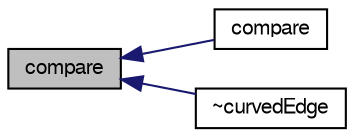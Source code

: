 digraph "compare"
{
  bgcolor="transparent";
  edge [fontname="FreeSans",fontsize="10",labelfontname="FreeSans",labelfontsize="10"];
  node [fontname="FreeSans",fontsize="10",shape=record];
  rankdir="LR";
  Node195 [label="compare",height=0.2,width=0.4,color="black", fillcolor="grey75", style="filled", fontcolor="black"];
  Node195 -> Node196 [dir="back",color="midnightblue",fontsize="10",style="solid",fontname="FreeSans"];
  Node196 [label="compare",height=0.2,width=0.4,color="black",URL="$a24738.html#afa96515b39770e51f3a1bf3c60e53cab",tooltip="Compare the given start and end points with this curve. "];
  Node195 -> Node197 [dir="back",color="midnightblue",fontsize="10",style="solid",fontname="FreeSans"];
  Node197 [label="~curvedEdge",height=0.2,width=0.4,color="black",URL="$a24738.html#a7b2f65734954f4bf03802255f2385064",tooltip="Destructor. "];
}
